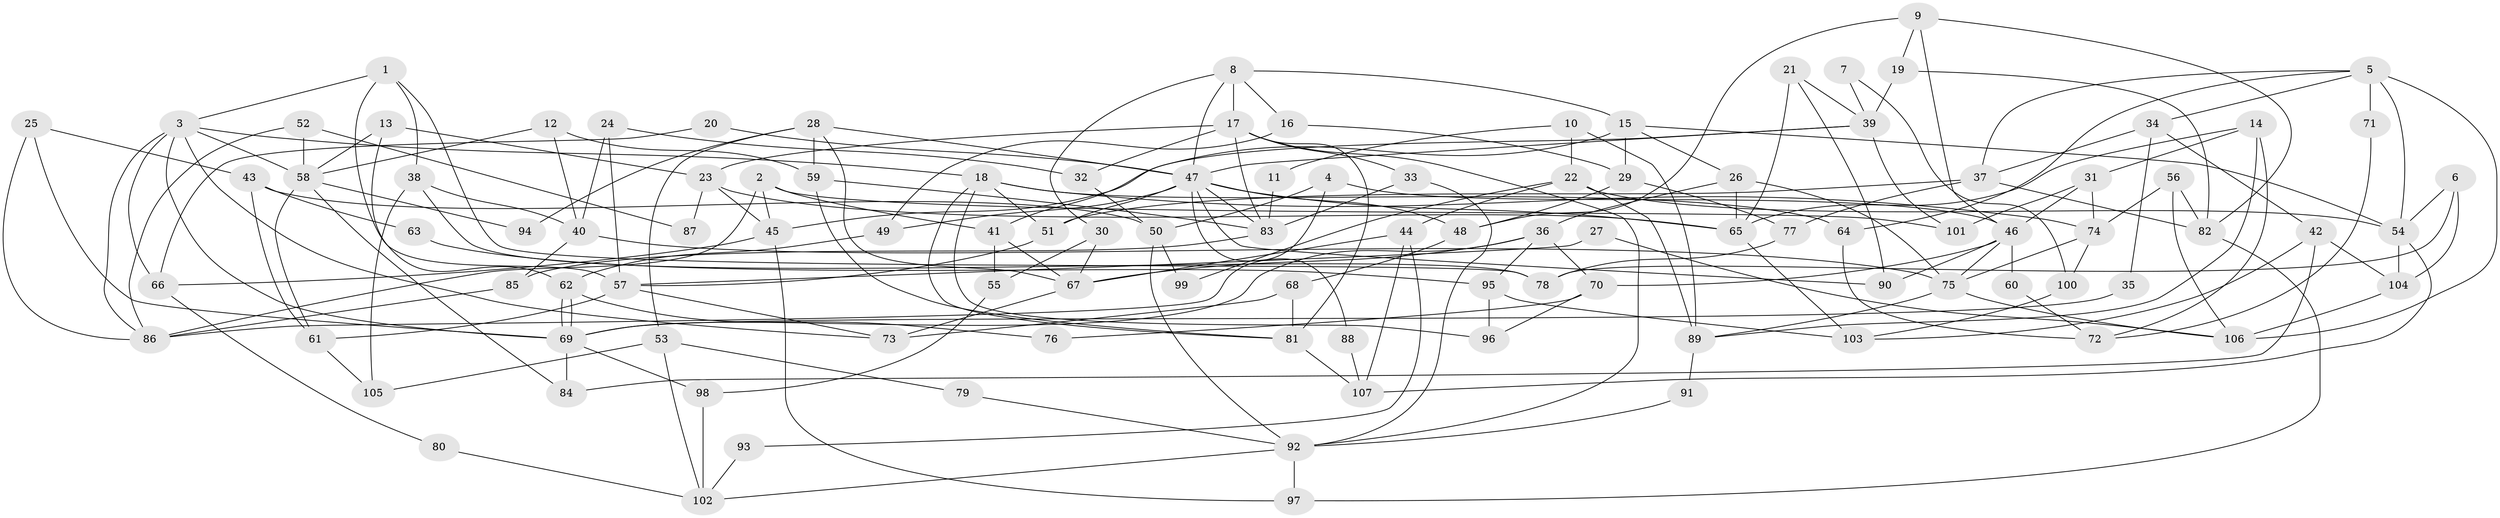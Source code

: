 // Generated by graph-tools (version 1.1) at 2025/51/03/09/25 04:51:55]
// undirected, 107 vertices, 214 edges
graph export_dot {
graph [start="1"]
  node [color=gray90,style=filled];
  1;
  2;
  3;
  4;
  5;
  6;
  7;
  8;
  9;
  10;
  11;
  12;
  13;
  14;
  15;
  16;
  17;
  18;
  19;
  20;
  21;
  22;
  23;
  24;
  25;
  26;
  27;
  28;
  29;
  30;
  31;
  32;
  33;
  34;
  35;
  36;
  37;
  38;
  39;
  40;
  41;
  42;
  43;
  44;
  45;
  46;
  47;
  48;
  49;
  50;
  51;
  52;
  53;
  54;
  55;
  56;
  57;
  58;
  59;
  60;
  61;
  62;
  63;
  64;
  65;
  66;
  67;
  68;
  69;
  70;
  71;
  72;
  73;
  74;
  75;
  76;
  77;
  78;
  79;
  80;
  81;
  82;
  83;
  84;
  85;
  86;
  87;
  88;
  89;
  90;
  91;
  92;
  93;
  94;
  95;
  96;
  97;
  98;
  99;
  100;
  101;
  102;
  103;
  104;
  105;
  106;
  107;
  1 -- 3;
  1 -- 78;
  1 -- 38;
  1 -- 57;
  2 -- 45;
  2 -- 41;
  2 -- 86;
  2 -- 101;
  3 -- 58;
  3 -- 69;
  3 -- 18;
  3 -- 66;
  3 -- 73;
  3 -- 86;
  4 -- 46;
  4 -- 86;
  4 -- 50;
  5 -- 37;
  5 -- 54;
  5 -- 34;
  5 -- 64;
  5 -- 71;
  5 -- 106;
  6 -- 78;
  6 -- 104;
  6 -- 54;
  7 -- 39;
  7 -- 100;
  8 -- 47;
  8 -- 17;
  8 -- 15;
  8 -- 16;
  8 -- 30;
  9 -- 48;
  9 -- 46;
  9 -- 19;
  9 -- 82;
  10 -- 89;
  10 -- 22;
  10 -- 11;
  11 -- 83;
  12 -- 40;
  12 -- 59;
  12 -- 58;
  13 -- 58;
  13 -- 23;
  13 -- 62;
  14 -- 65;
  14 -- 31;
  14 -- 72;
  14 -- 89;
  15 -- 54;
  15 -- 26;
  15 -- 29;
  15 -- 41;
  16 -- 49;
  16 -- 29;
  17 -- 92;
  17 -- 81;
  17 -- 23;
  17 -- 32;
  17 -- 33;
  17 -- 83;
  18 -- 51;
  18 -- 64;
  18 -- 74;
  18 -- 81;
  18 -- 96;
  19 -- 39;
  19 -- 82;
  20 -- 66;
  20 -- 47;
  21 -- 65;
  21 -- 39;
  21 -- 90;
  22 -- 54;
  22 -- 89;
  22 -- 44;
  22 -- 99;
  23 -- 65;
  23 -- 45;
  23 -- 87;
  24 -- 32;
  24 -- 57;
  24 -- 40;
  25 -- 69;
  25 -- 86;
  25 -- 43;
  26 -- 75;
  26 -- 36;
  26 -- 65;
  27 -- 106;
  27 -- 57;
  28 -- 67;
  28 -- 47;
  28 -- 53;
  28 -- 59;
  28 -- 94;
  29 -- 48;
  29 -- 77;
  30 -- 67;
  30 -- 55;
  31 -- 74;
  31 -- 46;
  31 -- 101;
  32 -- 50;
  33 -- 83;
  33 -- 92;
  34 -- 42;
  34 -- 35;
  34 -- 37;
  35 -- 69;
  36 -- 67;
  36 -- 69;
  36 -- 70;
  36 -- 95;
  37 -- 82;
  37 -- 51;
  37 -- 77;
  38 -- 40;
  38 -- 78;
  38 -- 105;
  39 -- 47;
  39 -- 101;
  39 -- 45;
  40 -- 85;
  40 -- 75;
  41 -- 55;
  41 -- 67;
  42 -- 104;
  42 -- 84;
  42 -- 103;
  43 -- 50;
  43 -- 61;
  43 -- 63;
  44 -- 67;
  44 -- 93;
  44 -- 107;
  45 -- 66;
  45 -- 97;
  46 -- 90;
  46 -- 75;
  46 -- 60;
  46 -- 70;
  47 -- 65;
  47 -- 83;
  47 -- 48;
  47 -- 49;
  47 -- 51;
  47 -- 88;
  47 -- 90;
  48 -- 68;
  49 -- 62;
  50 -- 92;
  50 -- 99;
  51 -- 57;
  52 -- 86;
  52 -- 58;
  52 -- 87;
  53 -- 105;
  53 -- 79;
  53 -- 102;
  54 -- 107;
  54 -- 104;
  55 -- 98;
  56 -- 74;
  56 -- 82;
  56 -- 106;
  57 -- 61;
  57 -- 73;
  58 -- 61;
  58 -- 84;
  58 -- 94;
  59 -- 81;
  59 -- 83;
  60 -- 72;
  61 -- 105;
  62 -- 69;
  62 -- 69;
  62 -- 76;
  63 -- 95;
  64 -- 72;
  65 -- 103;
  66 -- 80;
  67 -- 73;
  68 -- 73;
  68 -- 81;
  69 -- 84;
  69 -- 98;
  70 -- 76;
  70 -- 96;
  71 -- 72;
  74 -- 75;
  74 -- 100;
  75 -- 106;
  75 -- 89;
  77 -- 78;
  79 -- 92;
  80 -- 102;
  81 -- 107;
  82 -- 97;
  83 -- 85;
  85 -- 86;
  88 -- 107;
  89 -- 91;
  91 -- 92;
  92 -- 97;
  92 -- 102;
  93 -- 102;
  95 -- 96;
  95 -- 103;
  98 -- 102;
  100 -- 103;
  104 -- 106;
}
